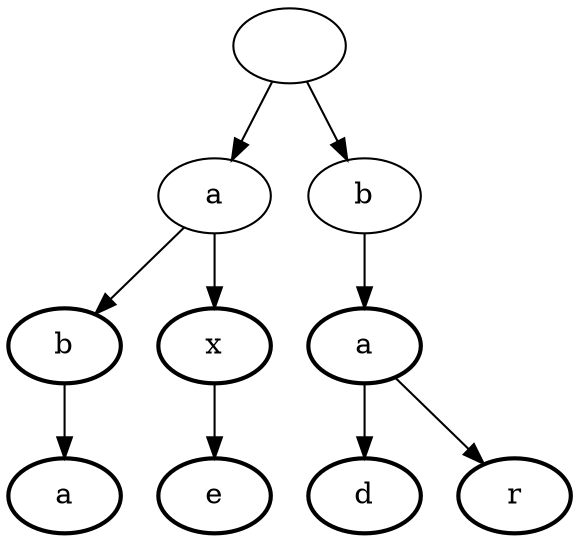 digraph example {
  0[label=""];
  1[label="a"];
  2[label="b"];
  3[label="b", style="bold"];
  4[label="x", style="bold"];
  5[label="a", style="bold"];
  6[label="a", style="bold"];
  7[label="e", style="bold"];
  8[label="d", style="bold"];
  9[label="r", style="bold"];
  0 -> 1 -> 3 -> 6;
  1 -> 4 -> 7;
  0 -> 2 -> 5 -> 8;
  5 -> 9;
}

